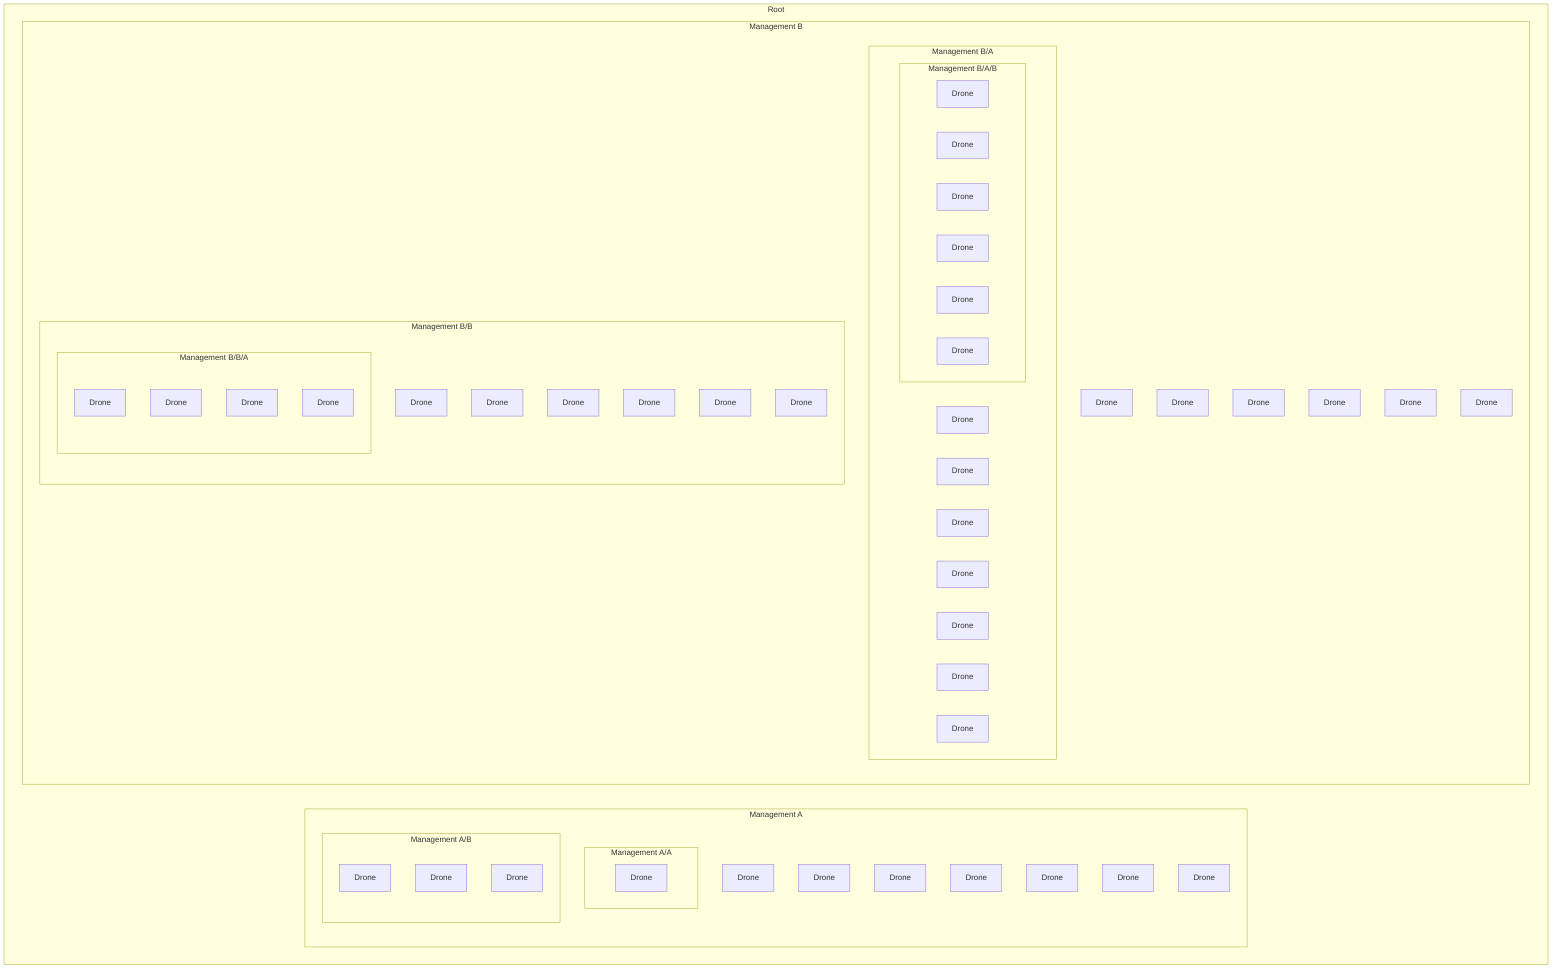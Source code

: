 flowchart TB

subgraph Root
  subgraph Management A
    subgraph Management A/A
      drone_02["Drone"]
    end
    subgraph Management A/B
      drone_03["Drone"]
      drone_04["Drone"]
      drone_05["Drone"]
    end
    drone_01["Drone"]
    drone_19["Drone"]
    drone_20["Drone"]
    drone_21["Drone"]
    drone_22["Drone"]
    drone_23["Drone"]
    drone_24["Drone"]
  end
  subgraph Management B
    subgraph Management B/A
      subgraph Management B/A/B
        drone_31["Drone"]
        drone_32["Drone"]
        drone_33["Drone"]
        drone_34["Drone"]
        drone_35["Drone"]
        drone_36["Drone"]
      end
      drone_06["Drone"]
      drone_07["Drone"]
      drone_08["Drone"]
      drone_09["Drone"]
      drone_10["Drone"]
      drone_11["Drone"]
      drone_12["Drone"]
    end
    subgraph Management B/B
      subgraph Management B/B/A
        drone_37["Drone"]
        drone_38["Drone"]
        drone_39["Drone"]
        drone_40["Drone"]
      end
      drone_13["Drone"]
      drone_14["Drone"]
      drone_15["Drone"]
      drone_16["Drone"]
      drone_17["Drone"]
      drone_18["Drone"]
    end
    drone_25["Drone"]
    drone_26["Drone"]
    drone_27["Drone"]
    drone_28["Drone"]
    drone_29["Drone"]
    drone_30["Drone"]
  end
end